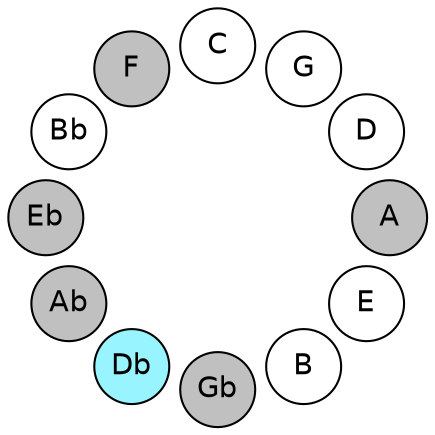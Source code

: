 
graph {

layout = circo;
mindist = .1

node [shape = circle, fontname = Helvetica, margin = 0, style = filled]
edge [style=invis]

subgraph 1 {
	E -- B -- Gb -- Db -- Ab -- Eb -- Bb -- F -- C -- G -- D -- A -- E
}

E [fillcolor = white];
B [fillcolor = white];
Gb [fillcolor = gray];
Db [fillcolor = cadetblue1];
Ab [fillcolor = gray];
Eb [fillcolor = gray];
Bb [fillcolor = white];
F [fillcolor = gray];
C [fillcolor = white];
G [fillcolor = white];
D [fillcolor = white];
A [fillcolor = gray];
}
